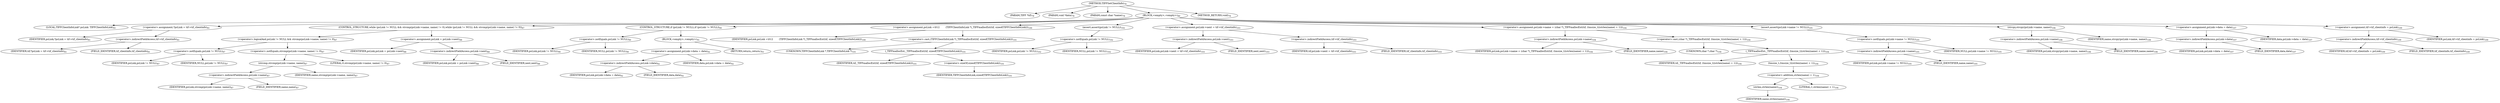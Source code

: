 digraph "TIFFSetClientInfo" {  
"11866" [label = <(METHOD,TIFFSetClientInfo)<SUB>78</SUB>> ]
"11867" [label = <(PARAM,TIFF *tif)<SUB>78</SUB>> ]
"11868" [label = <(PARAM,void *data)<SUB>78</SUB>> ]
"11869" [label = <(PARAM,const char *name)<SUB>78</SUB>> ]
"11870" [label = <(BLOCK,&lt;empty&gt;,&lt;empty&gt;)<SUB>80</SUB>> ]
"11871" [label = <(LOCAL,TIFFClientInfoLink* psLink: TIFFClientInfoLink)<SUB>81</SUB>> ]
"11872" [label = <(&lt;operator&gt;.assignment,*psLink = tif-&gt;tif_clientinfo)<SUB>81</SUB>> ]
"11873" [label = <(IDENTIFIER,psLink,*psLink = tif-&gt;tif_clientinfo)<SUB>81</SUB>> ]
"11874" [label = <(&lt;operator&gt;.indirectFieldAccess,tif-&gt;tif_clientinfo)<SUB>81</SUB>> ]
"11875" [label = <(IDENTIFIER,tif,*psLink = tif-&gt;tif_clientinfo)<SUB>81</SUB>> ]
"11876" [label = <(FIELD_IDENTIFIER,tif_clientinfo,tif_clientinfo)<SUB>81</SUB>> ]
"11877" [label = <(CONTROL_STRUCTURE,while (psLink != NULL &amp;&amp; strcmp(psLink-&gt;name, name) != 0),while (psLink != NULL &amp;&amp; strcmp(psLink-&gt;name, name) != 0))<SUB>87</SUB>> ]
"11878" [label = <(&lt;operator&gt;.logicalAnd,psLink != NULL &amp;&amp; strcmp(psLink-&gt;name, name) != 0)<SUB>87</SUB>> ]
"11879" [label = <(&lt;operator&gt;.notEquals,psLink != NULL)<SUB>87</SUB>> ]
"11880" [label = <(IDENTIFIER,psLink,psLink != NULL)<SUB>87</SUB>> ]
"11881" [label = <(IDENTIFIER,NULL,psLink != NULL)<SUB>87</SUB>> ]
"11882" [label = <(&lt;operator&gt;.notEquals,strcmp(psLink-&gt;name, name) != 0)<SUB>87</SUB>> ]
"11883" [label = <(strcmp,strcmp(psLink-&gt;name, name))<SUB>87</SUB>> ]
"11884" [label = <(&lt;operator&gt;.indirectFieldAccess,psLink-&gt;name)<SUB>87</SUB>> ]
"11885" [label = <(IDENTIFIER,psLink,strcmp(psLink-&gt;name, name))<SUB>87</SUB>> ]
"11886" [label = <(FIELD_IDENTIFIER,name,name)<SUB>87</SUB>> ]
"11887" [label = <(IDENTIFIER,name,strcmp(psLink-&gt;name, name))<SUB>87</SUB>> ]
"11888" [label = <(LITERAL,0,strcmp(psLink-&gt;name, name) != 0)<SUB>87</SUB>> ]
"11889" [label = <(&lt;operator&gt;.assignment,psLink = psLink-&gt;next)<SUB>88</SUB>> ]
"11890" [label = <(IDENTIFIER,psLink,psLink = psLink-&gt;next)<SUB>88</SUB>> ]
"11891" [label = <(&lt;operator&gt;.indirectFieldAccess,psLink-&gt;next)<SUB>88</SUB>> ]
"11892" [label = <(IDENTIFIER,psLink,psLink = psLink-&gt;next)<SUB>88</SUB>> ]
"11893" [label = <(FIELD_IDENTIFIER,next,next)<SUB>88</SUB>> ]
"11894" [label = <(CONTROL_STRUCTURE,if (psLink != NULL),if (psLink != NULL))<SUB>90</SUB>> ]
"11895" [label = <(&lt;operator&gt;.notEquals,psLink != NULL)<SUB>90</SUB>> ]
"11896" [label = <(IDENTIFIER,psLink,psLink != NULL)<SUB>90</SUB>> ]
"11897" [label = <(IDENTIFIER,NULL,psLink != NULL)<SUB>90</SUB>> ]
"11898" [label = <(BLOCK,&lt;empty&gt;,&lt;empty&gt;)<SUB>91</SUB>> ]
"11899" [label = <(&lt;operator&gt;.assignment,psLink-&gt;data = data)<SUB>92</SUB>> ]
"11900" [label = <(&lt;operator&gt;.indirectFieldAccess,psLink-&gt;data)<SUB>92</SUB>> ]
"11901" [label = <(IDENTIFIER,psLink,psLink-&gt;data = data)<SUB>92</SUB>> ]
"11902" [label = <(FIELD_IDENTIFIER,data,data)<SUB>92</SUB>> ]
"11903" [label = <(IDENTIFIER,data,psLink-&gt;data = data)<SUB>92</SUB>> ]
"11904" [label = <(RETURN,return;,return;)<SUB>93</SUB>> ]
"11905" [label = <(&lt;operator&gt;.assignment,psLink =\012        (TIFFClientInfoLink *)_TIFFmallocExt(tif, sizeof(TIFFClientInfoLink)))<SUB>100</SUB>> ]
"11906" [label = <(IDENTIFIER,psLink,psLink =\012        (TIFFClientInfoLink *)_TIFFmallocExt(tif, sizeof(TIFFClientInfoLink)))<SUB>100</SUB>> ]
"11907" [label = <(&lt;operator&gt;.cast,(TIFFClientInfoLink *)_TIFFmallocExt(tif, sizeof(TIFFClientInfoLink)))<SUB>101</SUB>> ]
"11908" [label = <(UNKNOWN,TIFFClientInfoLink *,TIFFClientInfoLink *)<SUB>101</SUB>> ]
"11909" [label = <(_TIFFmallocExt,_TIFFmallocExt(tif, sizeof(TIFFClientInfoLink)))<SUB>101</SUB>> ]
"11910" [label = <(IDENTIFIER,tif,_TIFFmallocExt(tif, sizeof(TIFFClientInfoLink)))<SUB>101</SUB>> ]
"11911" [label = <(&lt;operator&gt;.sizeOf,sizeof(TIFFClientInfoLink))<SUB>101</SUB>> ]
"11912" [label = <(IDENTIFIER,TIFFClientInfoLink,sizeof(TIFFClientInfoLink))<SUB>101</SUB>> ]
"11913" [label = <(assert,assert(psLink != NULL))<SUB>102</SUB>> ]
"11914" [label = <(&lt;operator&gt;.notEquals,psLink != NULL)<SUB>102</SUB>> ]
"11915" [label = <(IDENTIFIER,psLink,psLink != NULL)<SUB>102</SUB>> ]
"11916" [label = <(IDENTIFIER,NULL,psLink != NULL)<SUB>102</SUB>> ]
"11917" [label = <(&lt;operator&gt;.assignment,psLink-&gt;next = tif-&gt;tif_clientinfo)<SUB>103</SUB>> ]
"11918" [label = <(&lt;operator&gt;.indirectFieldAccess,psLink-&gt;next)<SUB>103</SUB>> ]
"11919" [label = <(IDENTIFIER,psLink,psLink-&gt;next = tif-&gt;tif_clientinfo)<SUB>103</SUB>> ]
"11920" [label = <(FIELD_IDENTIFIER,next,next)<SUB>103</SUB>> ]
"11921" [label = <(&lt;operator&gt;.indirectFieldAccess,tif-&gt;tif_clientinfo)<SUB>103</SUB>> ]
"11922" [label = <(IDENTIFIER,tif,psLink-&gt;next = tif-&gt;tif_clientinfo)<SUB>103</SUB>> ]
"11923" [label = <(FIELD_IDENTIFIER,tif_clientinfo,tif_clientinfo)<SUB>103</SUB>> ]
"11924" [label = <(&lt;operator&gt;.assignment,psLink-&gt;name = (char *)_TIFFmallocExt(tif, (tmsize_t)(strlen(name) + 1)))<SUB>104</SUB>> ]
"11925" [label = <(&lt;operator&gt;.indirectFieldAccess,psLink-&gt;name)<SUB>104</SUB>> ]
"11926" [label = <(IDENTIFIER,psLink,psLink-&gt;name = (char *)_TIFFmallocExt(tif, (tmsize_t)(strlen(name) + 1)))<SUB>104</SUB>> ]
"11927" [label = <(FIELD_IDENTIFIER,name,name)<SUB>104</SUB>> ]
"11928" [label = <(&lt;operator&gt;.cast,(char *)_TIFFmallocExt(tif, (tmsize_t)(strlen(name) + 1)))<SUB>104</SUB>> ]
"11929" [label = <(UNKNOWN,char *,char *)<SUB>104</SUB>> ]
"11930" [label = <(_TIFFmallocExt,_TIFFmallocExt(tif, (tmsize_t)(strlen(name) + 1)))<SUB>104</SUB>> ]
"11931" [label = <(IDENTIFIER,tif,_TIFFmallocExt(tif, (tmsize_t)(strlen(name) + 1)))<SUB>104</SUB>> ]
"11932" [label = <(tmsize_t,(tmsize_t)(strlen(name) + 1))<SUB>104</SUB>> ]
"11933" [label = <(&lt;operator&gt;.addition,strlen(name) + 1)<SUB>104</SUB>> ]
"11934" [label = <(strlen,strlen(name))<SUB>104</SUB>> ]
"11935" [label = <(IDENTIFIER,name,strlen(name))<SUB>104</SUB>> ]
"11936" [label = <(LITERAL,1,strlen(name) + 1)<SUB>104</SUB>> ]
"11937" [label = <(assert,assert(psLink-&gt;name != NULL))<SUB>105</SUB>> ]
"11938" [label = <(&lt;operator&gt;.notEquals,psLink-&gt;name != NULL)<SUB>105</SUB>> ]
"11939" [label = <(&lt;operator&gt;.indirectFieldAccess,psLink-&gt;name)<SUB>105</SUB>> ]
"11940" [label = <(IDENTIFIER,psLink,psLink-&gt;name != NULL)<SUB>105</SUB>> ]
"11941" [label = <(FIELD_IDENTIFIER,name,name)<SUB>105</SUB>> ]
"11942" [label = <(IDENTIFIER,NULL,psLink-&gt;name != NULL)<SUB>105</SUB>> ]
"11943" [label = <(strcpy,strcpy(psLink-&gt;name, name))<SUB>106</SUB>> ]
"11944" [label = <(&lt;operator&gt;.indirectFieldAccess,psLink-&gt;name)<SUB>106</SUB>> ]
"11945" [label = <(IDENTIFIER,psLink,strcpy(psLink-&gt;name, name))<SUB>106</SUB>> ]
"11946" [label = <(FIELD_IDENTIFIER,name,name)<SUB>106</SUB>> ]
"11947" [label = <(IDENTIFIER,name,strcpy(psLink-&gt;name, name))<SUB>106</SUB>> ]
"11948" [label = <(&lt;operator&gt;.assignment,psLink-&gt;data = data)<SUB>107</SUB>> ]
"11949" [label = <(&lt;operator&gt;.indirectFieldAccess,psLink-&gt;data)<SUB>107</SUB>> ]
"11950" [label = <(IDENTIFIER,psLink,psLink-&gt;data = data)<SUB>107</SUB>> ]
"11951" [label = <(FIELD_IDENTIFIER,data,data)<SUB>107</SUB>> ]
"11952" [label = <(IDENTIFIER,data,psLink-&gt;data = data)<SUB>107</SUB>> ]
"11953" [label = <(&lt;operator&gt;.assignment,tif-&gt;tif_clientinfo = psLink)<SUB>109</SUB>> ]
"11954" [label = <(&lt;operator&gt;.indirectFieldAccess,tif-&gt;tif_clientinfo)<SUB>109</SUB>> ]
"11955" [label = <(IDENTIFIER,tif,tif-&gt;tif_clientinfo = psLink)<SUB>109</SUB>> ]
"11956" [label = <(FIELD_IDENTIFIER,tif_clientinfo,tif_clientinfo)<SUB>109</SUB>> ]
"11957" [label = <(IDENTIFIER,psLink,tif-&gt;tif_clientinfo = psLink)<SUB>109</SUB>> ]
"11958" [label = <(METHOD_RETURN,void)<SUB>78</SUB>> ]
  "11866" -> "11867" 
  "11866" -> "11868" 
  "11866" -> "11869" 
  "11866" -> "11870" 
  "11866" -> "11958" 
  "11870" -> "11871" 
  "11870" -> "11872" 
  "11870" -> "11877" 
  "11870" -> "11894" 
  "11870" -> "11905" 
  "11870" -> "11913" 
  "11870" -> "11917" 
  "11870" -> "11924" 
  "11870" -> "11937" 
  "11870" -> "11943" 
  "11870" -> "11948" 
  "11870" -> "11953" 
  "11872" -> "11873" 
  "11872" -> "11874" 
  "11874" -> "11875" 
  "11874" -> "11876" 
  "11877" -> "11878" 
  "11877" -> "11889" 
  "11878" -> "11879" 
  "11878" -> "11882" 
  "11879" -> "11880" 
  "11879" -> "11881" 
  "11882" -> "11883" 
  "11882" -> "11888" 
  "11883" -> "11884" 
  "11883" -> "11887" 
  "11884" -> "11885" 
  "11884" -> "11886" 
  "11889" -> "11890" 
  "11889" -> "11891" 
  "11891" -> "11892" 
  "11891" -> "11893" 
  "11894" -> "11895" 
  "11894" -> "11898" 
  "11895" -> "11896" 
  "11895" -> "11897" 
  "11898" -> "11899" 
  "11898" -> "11904" 
  "11899" -> "11900" 
  "11899" -> "11903" 
  "11900" -> "11901" 
  "11900" -> "11902" 
  "11905" -> "11906" 
  "11905" -> "11907" 
  "11907" -> "11908" 
  "11907" -> "11909" 
  "11909" -> "11910" 
  "11909" -> "11911" 
  "11911" -> "11912" 
  "11913" -> "11914" 
  "11914" -> "11915" 
  "11914" -> "11916" 
  "11917" -> "11918" 
  "11917" -> "11921" 
  "11918" -> "11919" 
  "11918" -> "11920" 
  "11921" -> "11922" 
  "11921" -> "11923" 
  "11924" -> "11925" 
  "11924" -> "11928" 
  "11925" -> "11926" 
  "11925" -> "11927" 
  "11928" -> "11929" 
  "11928" -> "11930" 
  "11930" -> "11931" 
  "11930" -> "11932" 
  "11932" -> "11933" 
  "11933" -> "11934" 
  "11933" -> "11936" 
  "11934" -> "11935" 
  "11937" -> "11938" 
  "11938" -> "11939" 
  "11938" -> "11942" 
  "11939" -> "11940" 
  "11939" -> "11941" 
  "11943" -> "11944" 
  "11943" -> "11947" 
  "11944" -> "11945" 
  "11944" -> "11946" 
  "11948" -> "11949" 
  "11948" -> "11952" 
  "11949" -> "11950" 
  "11949" -> "11951" 
  "11953" -> "11954" 
  "11953" -> "11957" 
  "11954" -> "11955" 
  "11954" -> "11956" 
}
